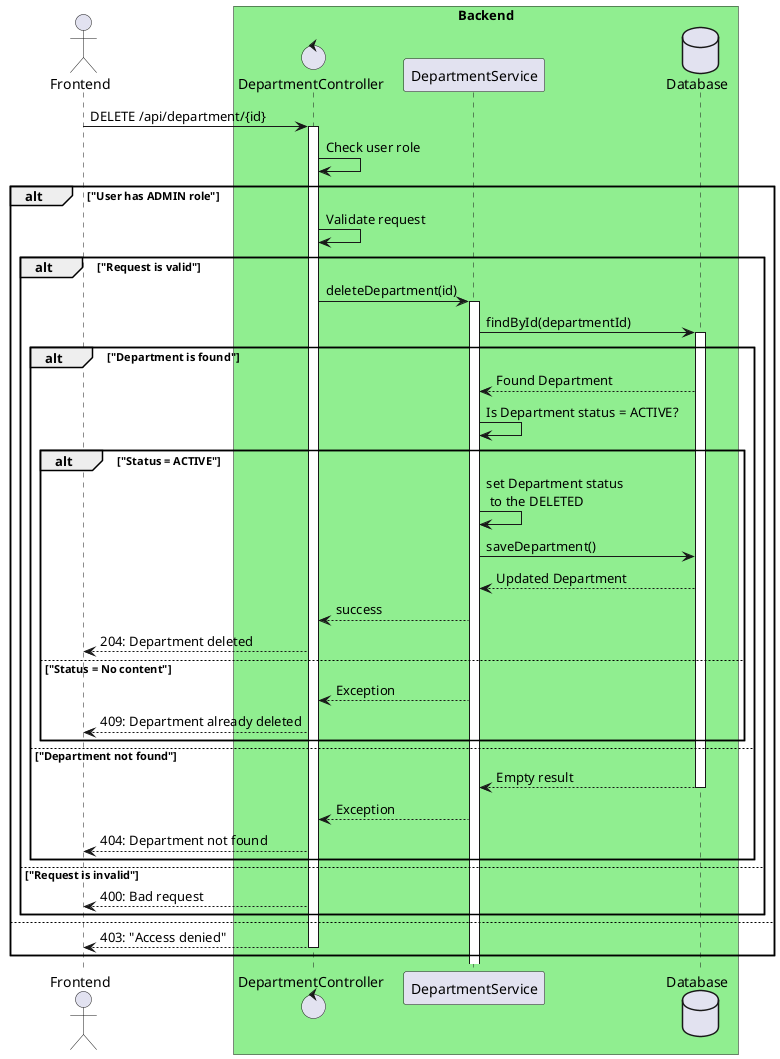 @startuml

actor "Frontend" as front

box "Backend" #Lightgreen
control "DepartmentController" as controller
participant "DepartmentService" as service
database "Database" as db
end box

'autonumber

front -> controller++: DELETE /api/department/{id}
controller -> controller: Check user role
alt "User has ADMIN role"
    controller -> controller: Validate request
    alt "Request is valid"
        controller -> service++: deleteDepartment(id)
        service -> db++: findById(departmentId)
        alt "Department is found"
            db --> service: Found Department
            service -> service: Is Department status = ACTIVE?
            alt "Status = ACTIVE"
                service -> service: set Department status \n to the DELETED
                service -> db: saveDepartment()
                db --> service: Updated Department
                service --> controller: success
                controller --> front: 204: Department deleted
            else "Status = No content"
                service --> controller: Exception
                controller --> front: 409: Department already deleted
            end
        else "Department not found"
            db --> service--: Empty result
            service --> controller: Exception
            controller --> front: 404: Department not found
        end
    else "Request is invalid"
        controller --> front: 400: Bad request
    end
else
    controller --> front--: 403: "Access denied"
end

@enduml